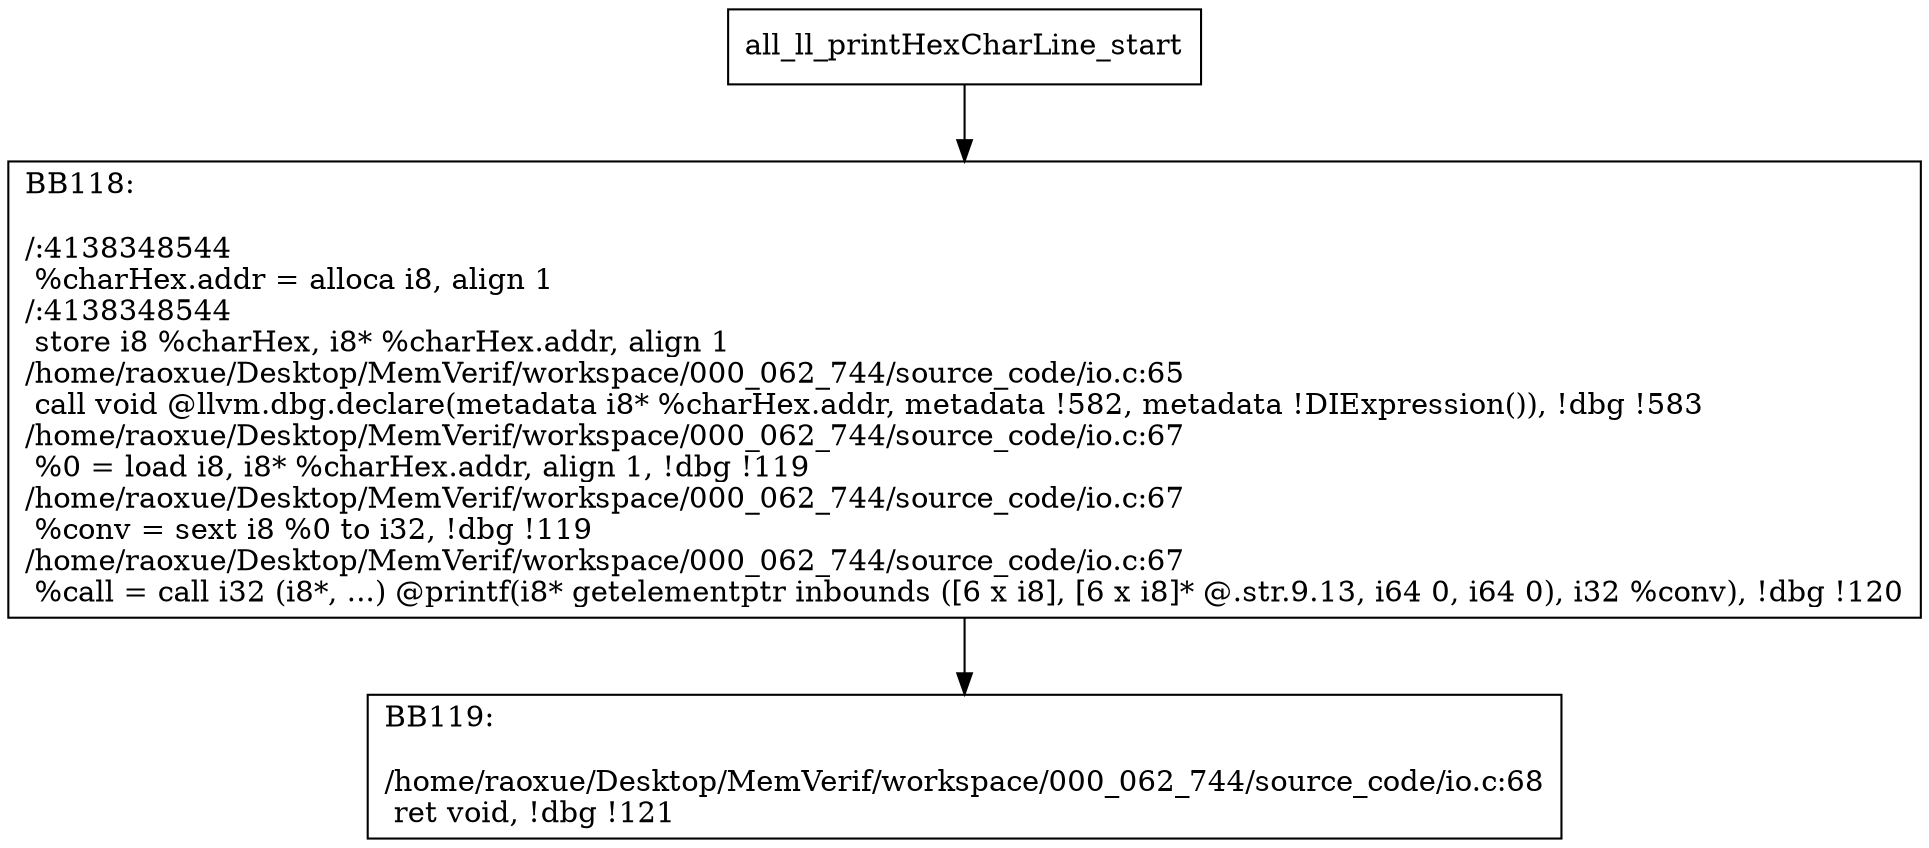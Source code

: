 digraph "CFG for'all_ll_printHexCharLine' function" {
	BBall_ll_printHexCharLine_start[shape=record,label="{all_ll_printHexCharLine_start}"];
	BBall_ll_printHexCharLine_start-> all_ll_printHexCharLineBB118;
	all_ll_printHexCharLineBB118 [shape=record, label="{BB118:\l\l/:4138348544\l
  %charHex.addr = alloca i8, align 1\l
/:4138348544\l
  store i8 %charHex, i8* %charHex.addr, align 1\l
/home/raoxue/Desktop/MemVerif/workspace/000_062_744/source_code/io.c:65\l
  call void @llvm.dbg.declare(metadata i8* %charHex.addr, metadata !582, metadata !DIExpression()), !dbg !583\l
/home/raoxue/Desktop/MemVerif/workspace/000_062_744/source_code/io.c:67\l
  %0 = load i8, i8* %charHex.addr, align 1, !dbg !119\l
/home/raoxue/Desktop/MemVerif/workspace/000_062_744/source_code/io.c:67\l
  %conv = sext i8 %0 to i32, !dbg !119\l
/home/raoxue/Desktop/MemVerif/workspace/000_062_744/source_code/io.c:67\l
  %call = call i32 (i8*, ...) @printf(i8* getelementptr inbounds ([6 x i8], [6 x i8]* @.str.9.13, i64 0, i64 0), i32 %conv), !dbg !120\l
}"];
	all_ll_printHexCharLineBB118-> all_ll_printHexCharLineBB119;
	all_ll_printHexCharLineBB119 [shape=record, label="{BB119:\l\l/home/raoxue/Desktop/MemVerif/workspace/000_062_744/source_code/io.c:68\l
  ret void, !dbg !121\l
}"];
}
